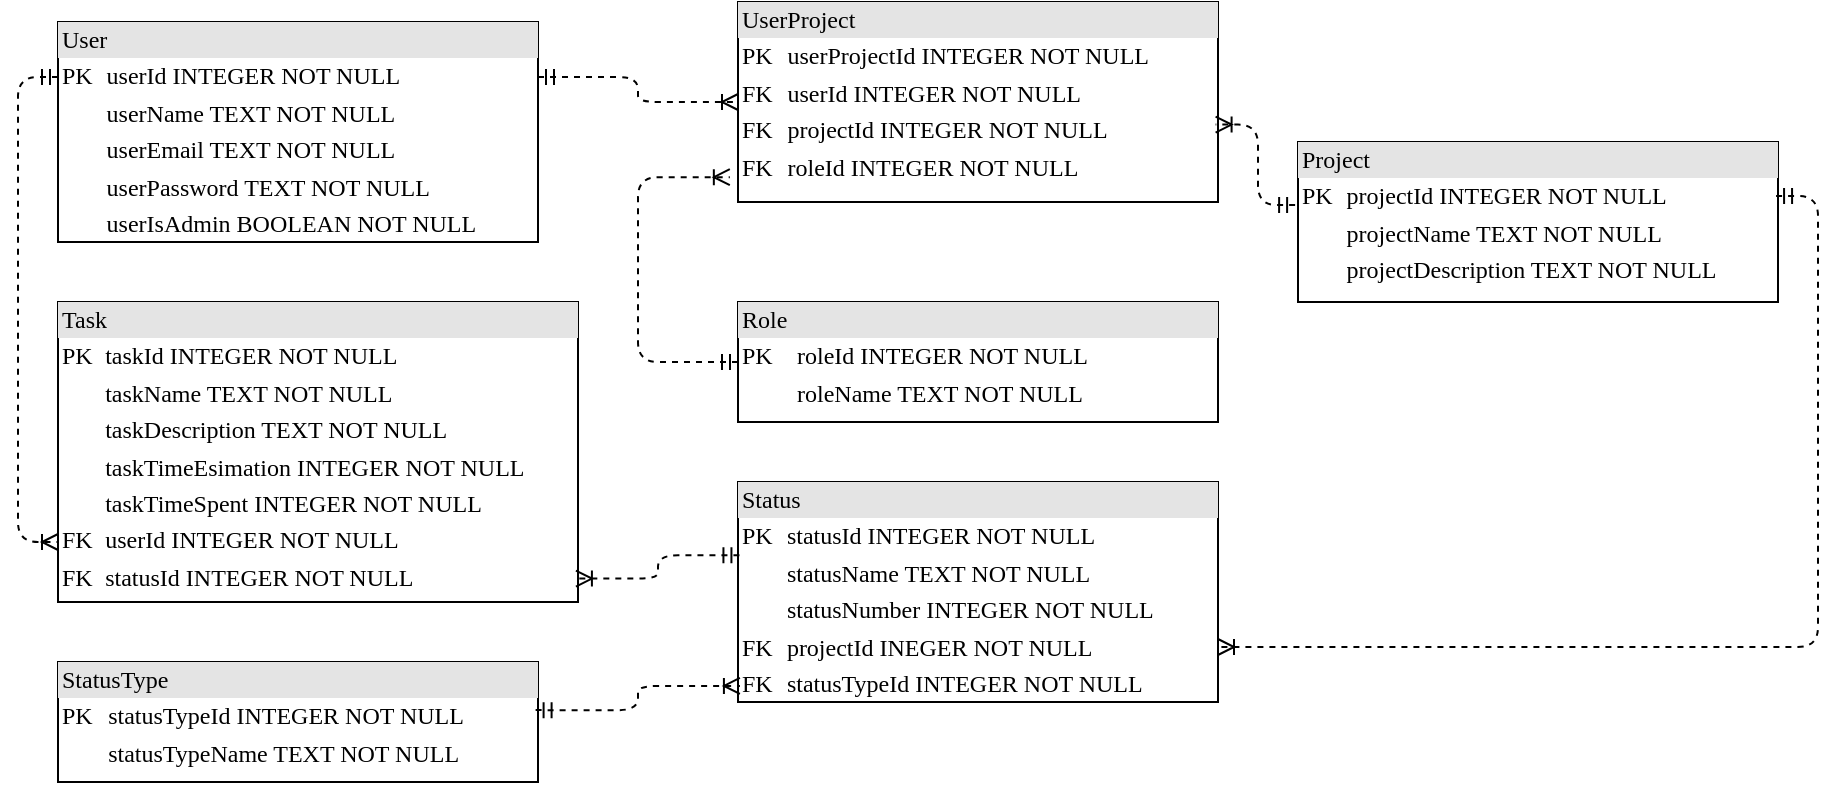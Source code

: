 <mxfile version="22.0.2" type="device">
  <diagram name="Page-1" id="2ca16b54-16f6-2749-3443-fa8db7711227">
    <mxGraphModel dx="1005" dy="674" grid="1" gridSize="10" guides="1" tooltips="1" connect="1" arrows="1" fold="1" page="1" pageScale="1" pageWidth="1100" pageHeight="850" background="none" math="0" shadow="0">
      <root>
        <mxCell id="0" />
        <mxCell id="1" parent="0" />
        <mxCell id="2ed32ef02a7f4228-2" value="&lt;div style=&quot;box-sizing: border-box ; width: 100% ; background: #e4e4e4 ; padding: 2px&quot;&gt;User&lt;/div&gt;&lt;table style=&quot;width: 100% ; font-size: 1em&quot; cellpadding=&quot;2&quot; cellspacing=&quot;0&quot;&gt;&lt;tbody&gt;&lt;tr&gt;&lt;td&gt;PK&lt;/td&gt;&lt;td&gt;userId INTEGER NOT NULL&lt;/td&gt;&lt;/tr&gt;&lt;tr&gt;&lt;td&gt;&lt;br&gt;&lt;/td&gt;&lt;td&gt;userName TEXT NOT NULL&lt;/td&gt;&lt;/tr&gt;&lt;tr&gt;&lt;td&gt;&lt;br&gt;&lt;/td&gt;&lt;td&gt;userEmail TEXT NOT NULL&lt;/td&gt;&lt;/tr&gt;&lt;tr&gt;&lt;td&gt;&lt;/td&gt;&lt;td&gt;userPassword TEXT NOT NULL&lt;/td&gt;&lt;/tr&gt;&lt;tr&gt;&lt;td&gt;&lt;br&gt;&lt;/td&gt;&lt;td&gt;userIsAdmin BOOLEAN NOT NULL&lt;br&gt;&lt;/td&gt;&lt;/tr&gt;&lt;/tbody&gt;&lt;/table&gt;" style="verticalAlign=top;align=left;overflow=fill;html=1;rounded=0;shadow=0;comic=0;labelBackgroundColor=none;strokeWidth=1;fontFamily=Verdana;fontSize=12" parent="1" vertex="1">
          <mxGeometry x="70" y="60" width="240" height="110" as="geometry" />
        </mxCell>
        <mxCell id="3Zuyfexjw9MHxoGortzV-1" value="&lt;div style=&quot;box-sizing: border-box ; width: 100% ; background: #e4e4e4 ; padding: 2px&quot;&gt;Project&lt;/div&gt;&lt;table style=&quot;width: 100% ; font-size: 1em&quot; cellpadding=&quot;2&quot; cellspacing=&quot;0&quot;&gt;&lt;tbody&gt;&lt;tr&gt;&lt;td&gt;PK&lt;/td&gt;&lt;td&gt;projectId INTEGER NOT NULL&lt;/td&gt;&lt;/tr&gt;&lt;tr&gt;&lt;td&gt;&lt;br&gt;&lt;/td&gt;&lt;td&gt;projectName TEXT NOT NULL&lt;/td&gt;&lt;/tr&gt;&lt;tr&gt;&lt;td&gt;&lt;/td&gt;&lt;td&gt;projectDescription TEXT NOT NULL&lt;/td&gt;&lt;/tr&gt;&lt;tr&gt;&lt;td&gt;&lt;br&gt;&lt;/td&gt;&lt;td&gt;&lt;br&gt;&lt;/td&gt;&lt;/tr&gt;&lt;/tbody&gt;&lt;/table&gt;" style="verticalAlign=top;align=left;overflow=fill;html=1;rounded=0;shadow=0;comic=0;labelBackgroundColor=none;strokeWidth=1;fontFamily=Verdana;fontSize=12" parent="1" vertex="1">
          <mxGeometry x="690" y="120" width="240" height="80" as="geometry" />
        </mxCell>
        <mxCell id="3Zuyfexjw9MHxoGortzV-2" value="&lt;div style=&quot;box-sizing: border-box ; width: 100% ; background: #e4e4e4 ; padding: 2px&quot;&gt;UserProject&lt;/div&gt;&lt;table style=&quot;width: 100% ; font-size: 1em&quot; cellpadding=&quot;2&quot; cellspacing=&quot;0&quot;&gt;&lt;tbody&gt;&lt;tr&gt;&lt;td&gt;PK&lt;/td&gt;&lt;td&gt;userProjectId INTEGER NOT NULL&lt;/td&gt;&lt;/tr&gt;&lt;tr&gt;&lt;td&gt;FK&lt;/td&gt;&lt;td&gt;userId INTEGER NOT NULL&lt;/td&gt;&lt;/tr&gt;&lt;tr&gt;&lt;td&gt;FK&lt;/td&gt;&lt;td&gt;projectId INTEGER NOT NULL&lt;/td&gt;&lt;/tr&gt;&lt;tr&gt;&lt;td&gt;FK&lt;br&gt;&lt;/td&gt;&lt;td&gt;roleId INTEGER NOT NULL&lt;br&gt;&lt;/td&gt;&lt;/tr&gt;&lt;/tbody&gt;&lt;/table&gt;" style="verticalAlign=top;align=left;overflow=fill;html=1;rounded=0;shadow=0;comic=0;labelBackgroundColor=none;strokeWidth=1;fontFamily=Verdana;fontSize=12" parent="1" vertex="1">
          <mxGeometry x="410" y="50" width="240" height="100" as="geometry" />
        </mxCell>
        <mxCell id="3Zuyfexjw9MHxoGortzV-3" style="edgeStyle=orthogonalEdgeStyle;html=1;dashed=1;labelBackgroundColor=none;startArrow=ERmandOne;endArrow=ERoneToMany;fontFamily=Verdana;fontSize=12;align=left;entryX=0;entryY=0.5;entryDx=0;entryDy=0;exitX=1;exitY=0.25;exitDx=0;exitDy=0;" parent="1" source="2ed32ef02a7f4228-2" target="3Zuyfexjw9MHxoGortzV-2" edge="1">
          <mxGeometry relative="1" as="geometry">
            <mxPoint x="710" y="160" as="sourcePoint" />
            <mxPoint x="840" y="145" as="targetPoint" />
          </mxGeometry>
        </mxCell>
        <mxCell id="3Zuyfexjw9MHxoGortzV-4" style="edgeStyle=orthogonalEdgeStyle;html=1;dashed=1;labelBackgroundColor=none;startArrow=ERmandOne;endArrow=ERoneToMany;fontFamily=Verdana;fontSize=12;align=left;entryX=0.995;entryY=0.613;entryDx=0;entryDy=0;exitX=-0.006;exitY=0.394;exitDx=0;exitDy=0;exitPerimeter=0;entryPerimeter=0;" parent="1" source="3Zuyfexjw9MHxoGortzV-1" target="3Zuyfexjw9MHxoGortzV-2" edge="1">
          <mxGeometry relative="1" as="geometry">
            <mxPoint x="320" y="95" as="sourcePoint" />
            <mxPoint x="460" y="110" as="targetPoint" />
          </mxGeometry>
        </mxCell>
        <mxCell id="3Zuyfexjw9MHxoGortzV-5" value="&lt;div style=&quot;box-sizing: border-box ; width: 100% ; background: #e4e4e4 ; padding: 2px&quot;&gt;Role&lt;/div&gt;&lt;table style=&quot;width: 100% ; font-size: 1em&quot; cellpadding=&quot;2&quot; cellspacing=&quot;0&quot;&gt;&lt;tbody&gt;&lt;tr&gt;&lt;td&gt;PK&lt;/td&gt;&lt;td&gt;roleId INTEGER NOT NULL&lt;/td&gt;&lt;/tr&gt;&lt;tr&gt;&lt;td&gt;&lt;br&gt;&lt;/td&gt;&lt;td&gt;roleName TEXT NOT NULL&lt;/td&gt;&lt;/tr&gt;&lt;tr&gt;&lt;td&gt;&lt;/td&gt;&lt;td&gt;&lt;/td&gt;&lt;/tr&gt;&lt;/tbody&gt;&lt;/table&gt;" style="verticalAlign=top;align=left;overflow=fill;html=1;rounded=0;shadow=0;comic=0;labelBackgroundColor=none;strokeWidth=1;fontFamily=Verdana;fontSize=12" parent="1" vertex="1">
          <mxGeometry x="410" y="200" width="240" height="60" as="geometry" />
        </mxCell>
        <mxCell id="3Zuyfexjw9MHxoGortzV-6" style="edgeStyle=orthogonalEdgeStyle;html=1;dashed=1;labelBackgroundColor=none;startArrow=ERmandOne;endArrow=ERoneToMany;fontFamily=Verdana;fontSize=12;align=left;entryX=-0.017;entryY=0.876;entryDx=0;entryDy=0;exitX=0;exitY=0.5;exitDx=0;exitDy=0;entryPerimeter=0;movable=1;resizable=1;rotatable=1;deletable=1;editable=1;locked=0;connectable=1;" parent="1" source="3Zuyfexjw9MHxoGortzV-5" target="3Zuyfexjw9MHxoGortzV-2" edge="1">
          <mxGeometry relative="1" as="geometry">
            <mxPoint x="320" y="95" as="sourcePoint" />
            <mxPoint x="420" y="110" as="targetPoint" />
            <Array as="points">
              <mxPoint x="360" y="230" />
              <mxPoint x="360" y="138" />
            </Array>
          </mxGeometry>
        </mxCell>
        <mxCell id="3Zuyfexjw9MHxoGortzV-7" value="&lt;div style=&quot;box-sizing: border-box ; width: 100% ; background: #e4e4e4 ; padding: 2px&quot;&gt;Task&lt;/div&gt;&lt;table style=&quot;width: 100% ; font-size: 1em&quot; cellpadding=&quot;2&quot; cellspacing=&quot;0&quot;&gt;&lt;tbody&gt;&lt;tr&gt;&lt;td&gt;PK&lt;/td&gt;&lt;td&gt;taskId INTEGER NOT NULL&lt;/td&gt;&lt;/tr&gt;&lt;tr&gt;&lt;td&gt;&lt;br&gt;&lt;/td&gt;&lt;td&gt;taskName TEXT NOT NULL&lt;/td&gt;&lt;/tr&gt;&lt;tr&gt;&lt;td&gt;&lt;/td&gt;&lt;td&gt;taskDescription TEXT NOT NULL&lt;br&gt;&lt;/td&gt;&lt;/tr&gt;&lt;tr&gt;&lt;td&gt;&lt;br&gt;&lt;/td&gt;&lt;td&gt;taskTimeEsimation INTEGER NOT NULL&lt;br&gt;&lt;/td&gt;&lt;/tr&gt;&lt;tr&gt;&lt;td&gt;&lt;br&gt;&lt;/td&gt;&lt;td&gt;taskTimeSpent INTEGER NOT NULL&lt;br&gt;&lt;/td&gt;&lt;/tr&gt;&lt;tr&gt;&lt;td&gt;FK&lt;/td&gt;&lt;td&gt;userId INTEGER NOT NULL&lt;/td&gt;&lt;/tr&gt;&lt;tr&gt;&lt;td&gt;FK&lt;/td&gt;&lt;td&gt;statusId INTEGER NOT NULL&lt;/td&gt;&lt;/tr&gt;&lt;/tbody&gt;&lt;/table&gt;" style="verticalAlign=top;align=left;overflow=fill;html=1;rounded=0;shadow=0;comic=0;labelBackgroundColor=none;strokeWidth=1;fontFamily=Verdana;fontSize=12" parent="1" vertex="1">
          <mxGeometry x="70" y="200" width="260" height="150" as="geometry" />
        </mxCell>
        <mxCell id="3Zuyfexjw9MHxoGortzV-8" style="edgeStyle=orthogonalEdgeStyle;html=1;dashed=1;labelBackgroundColor=none;startArrow=ERmandOne;endArrow=ERoneToMany;fontFamily=Verdana;fontSize=12;align=left;exitX=0;exitY=0.25;exitDx=0;exitDy=0;movable=1;resizable=1;rotatable=1;deletable=1;editable=1;locked=0;connectable=1;" parent="1" source="2ed32ef02a7f4228-2" target="3Zuyfexjw9MHxoGortzV-7" edge="1">
          <mxGeometry relative="1" as="geometry">
            <mxPoint x="50" y="90" as="sourcePoint" />
            <mxPoint x="70" y="320" as="targetPoint" />
            <Array as="points">
              <mxPoint x="50" y="88" />
              <mxPoint x="50" y="320" />
            </Array>
          </mxGeometry>
        </mxCell>
        <mxCell id="3Zuyfexjw9MHxoGortzV-12" value="&lt;div style=&quot;box-sizing: border-box ; width: 100% ; background: #e4e4e4 ; padding: 2px&quot;&gt;Status&lt;/div&gt;&lt;table style=&quot;width: 100% ; font-size: 1em&quot; cellpadding=&quot;2&quot; cellspacing=&quot;0&quot;&gt;&lt;tbody&gt;&lt;tr&gt;&lt;td&gt;PK&lt;/td&gt;&lt;td&gt;statusId INTEGER NOT NULL&lt;/td&gt;&lt;/tr&gt;&lt;tr&gt;&lt;td&gt;&lt;br&gt;&lt;/td&gt;&lt;td&gt;statusName TEXT NOT NULL&lt;/td&gt;&lt;/tr&gt;&lt;tr&gt;&lt;td&gt;&lt;br&gt;&lt;/td&gt;&lt;td&gt;statusNumber INTEGER NOT NULL&lt;/td&gt;&lt;/tr&gt;&lt;tr&gt;&lt;td&gt;FK&lt;/td&gt;&lt;td&gt;projectId INEGER NOT NULL&lt;/td&gt;&lt;/tr&gt;&lt;tr&gt;&lt;td&gt;FK&lt;/td&gt;&lt;td&gt;statusTypeId INTEGER NOT NULL&lt;/td&gt;&lt;/tr&gt;&lt;/tbody&gt;&lt;/table&gt;" style="verticalAlign=top;align=left;overflow=fill;html=1;rounded=0;shadow=0;comic=0;labelBackgroundColor=none;strokeWidth=1;fontFamily=Verdana;fontSize=12" parent="1" vertex="1">
          <mxGeometry x="410" y="290" width="240" height="110" as="geometry" />
        </mxCell>
        <mxCell id="3Zuyfexjw9MHxoGortzV-14" value="&lt;div style=&quot;box-sizing: border-box ; width: 100% ; background: #e4e4e4 ; padding: 2px&quot;&gt;StatusType&lt;/div&gt;&lt;table style=&quot;width: 100% ; font-size: 1em&quot; cellpadding=&quot;2&quot; cellspacing=&quot;0&quot;&gt;&lt;tbody&gt;&lt;tr&gt;&lt;td&gt;PK&lt;/td&gt;&lt;td&gt;statusTypeId INTEGER NOT NULL&lt;/td&gt;&lt;/tr&gt;&lt;tr&gt;&lt;td&gt;&lt;br&gt;&lt;/td&gt;&lt;td&gt;statusTypeName TEXT NOT NULL&lt;/td&gt;&lt;/tr&gt;&lt;tr&gt;&lt;td&gt;&lt;/td&gt;&lt;td&gt;&lt;/td&gt;&lt;/tr&gt;&lt;/tbody&gt;&lt;/table&gt;" style="verticalAlign=top;align=left;overflow=fill;html=1;rounded=0;shadow=0;comic=0;labelBackgroundColor=none;strokeWidth=1;fontFamily=Verdana;fontSize=12" parent="1" vertex="1">
          <mxGeometry x="70" y="380" width="240" height="60" as="geometry" />
        </mxCell>
        <mxCell id="3Zuyfexjw9MHxoGortzV-16" style="edgeStyle=orthogonalEdgeStyle;html=1;dashed=1;labelBackgroundColor=none;startArrow=ERmandOne;endArrow=ERoneToMany;fontFamily=Verdana;fontSize=12;align=left;entryX=0.004;entryY=0.927;entryDx=0;entryDy=0;movable=1;resizable=1;rotatable=1;deletable=1;editable=1;locked=0;connectable=1;entryPerimeter=0;exitX=0.995;exitY=0.401;exitDx=0;exitDy=0;exitPerimeter=0;" parent="1" source="3Zuyfexjw9MHxoGortzV-14" target="3Zuyfexjw9MHxoGortzV-12" edge="1">
          <mxGeometry relative="1" as="geometry">
            <mxPoint x="383" y="431" as="sourcePoint" />
            <mxPoint x="530" y="258" as="targetPoint" />
          </mxGeometry>
        </mxCell>
        <mxCell id="3Zuyfexjw9MHxoGortzV-22" style="edgeStyle=orthogonalEdgeStyle;html=1;dashed=1;labelBackgroundColor=none;startArrow=ERmandOne;endArrow=ERoneToMany;fontFamily=Verdana;fontSize=12;align=left;exitX=0.003;exitY=0.333;exitDx=0;exitDy=0;movable=1;resizable=1;rotatable=1;deletable=1;editable=1;locked=0;connectable=1;exitPerimeter=0;entryX=0.996;entryY=0.922;entryDx=0;entryDy=0;entryPerimeter=0;" parent="1" source="3Zuyfexjw9MHxoGortzV-12" target="3Zuyfexjw9MHxoGortzV-7" edge="1">
          <mxGeometry relative="1" as="geometry">
            <mxPoint x="710" y="407" as="sourcePoint" />
            <mxPoint x="780" y="393" as="targetPoint" />
          </mxGeometry>
        </mxCell>
        <mxCell id="rjH1PkorcdeU2qqYy59--1" style="edgeStyle=orthogonalEdgeStyle;html=1;dashed=1;labelBackgroundColor=none;startArrow=ERmandOne;endArrow=ERoneToMany;fontFamily=Verdana;fontSize=12;align=left;entryX=1;entryY=0.75;entryDx=0;entryDy=0;exitX=0.996;exitY=0.338;exitDx=0;exitDy=0;movable=1;resizable=1;rotatable=1;deletable=1;editable=1;locked=0;connectable=1;exitPerimeter=0;" parent="1" source="3Zuyfexjw9MHxoGortzV-1" target="3Zuyfexjw9MHxoGortzV-12" edge="1">
          <mxGeometry relative="1" as="geometry">
            <mxPoint x="999" y="72" as="sourcePoint" />
            <mxPoint x="340" y="334" as="targetPoint" />
            <Array as="points">
              <mxPoint x="950" y="147" />
              <mxPoint x="950" y="373" />
            </Array>
          </mxGeometry>
        </mxCell>
      </root>
    </mxGraphModel>
  </diagram>
</mxfile>
